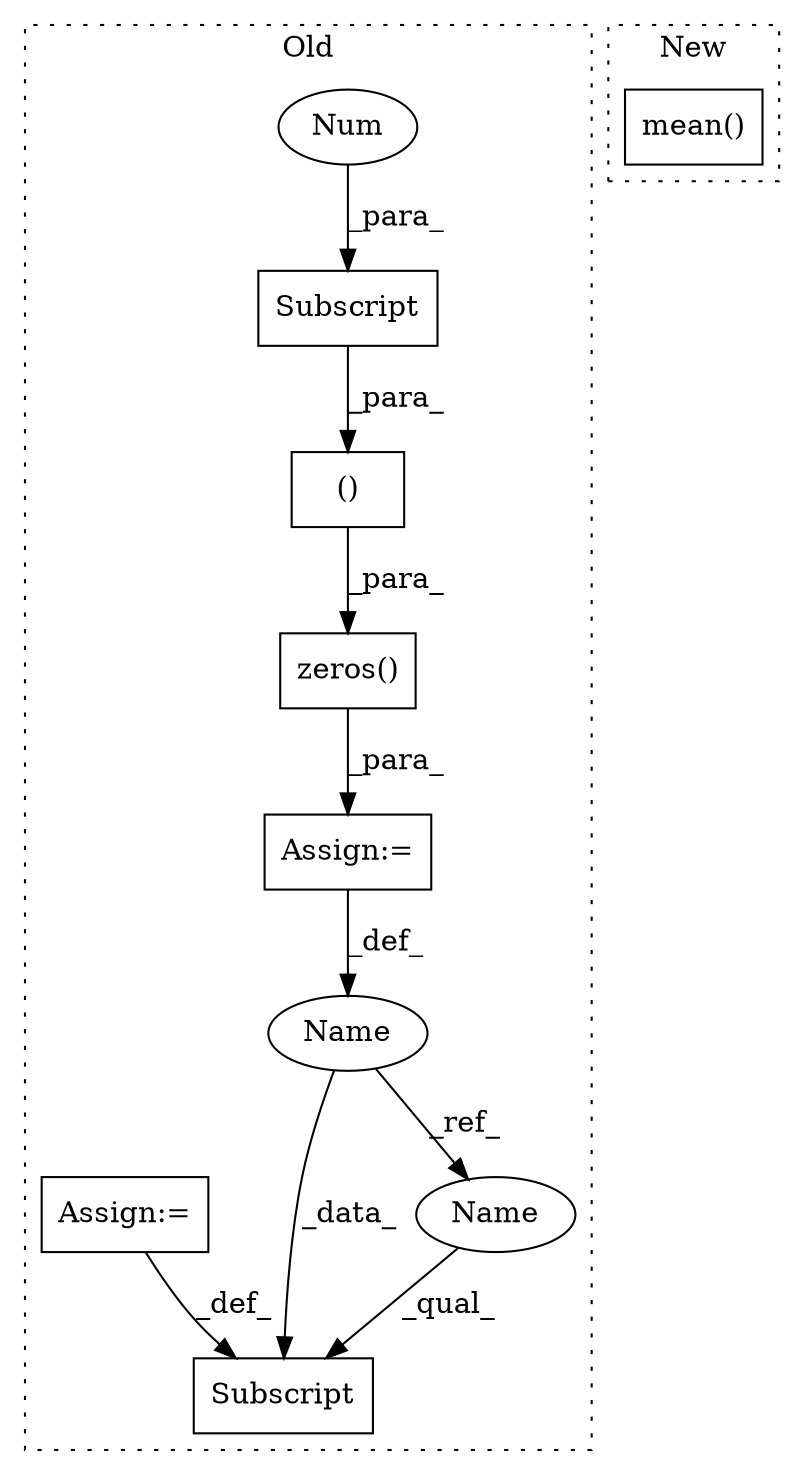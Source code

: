 digraph G {
subgraph cluster0 {
1 [label="zeros()" a="75" s="7548,7598" l="9,19" shape="box"];
3 [label="()" a="54" s="7562" l="35" shape="box"];
4 [label="Assign:=" a="68" s="7545" l="3" shape="box"];
5 [label="Subscript" a="63" s="7622,0" l="24,0" shape="box"];
6 [label="Name" a="87" s="7543" l="2" shape="ellipse"];
7 [label="Subscript" a="63" s="7583,0" l="14,0" shape="box"];
8 [label="Num" a="76" s="7595" l="1" shape="ellipse"];
9 [label="Assign:=" a="68" s="7646" l="3" shape="box"];
10 [label="Name" a="87" s="7622" l="2" shape="ellipse"];
label = "Old";
style="dotted";
}
subgraph cluster1 {
2 [label="mean()" a="75" s="7733" l="43" shape="box"];
label = "New";
style="dotted";
}
1 -> 4 [label="_para_"];
3 -> 1 [label="_para_"];
4 -> 6 [label="_def_"];
6 -> 10 [label="_ref_"];
6 -> 5 [label="_data_"];
7 -> 3 [label="_para_"];
8 -> 7 [label="_para_"];
9 -> 5 [label="_def_"];
10 -> 5 [label="_qual_"];
}